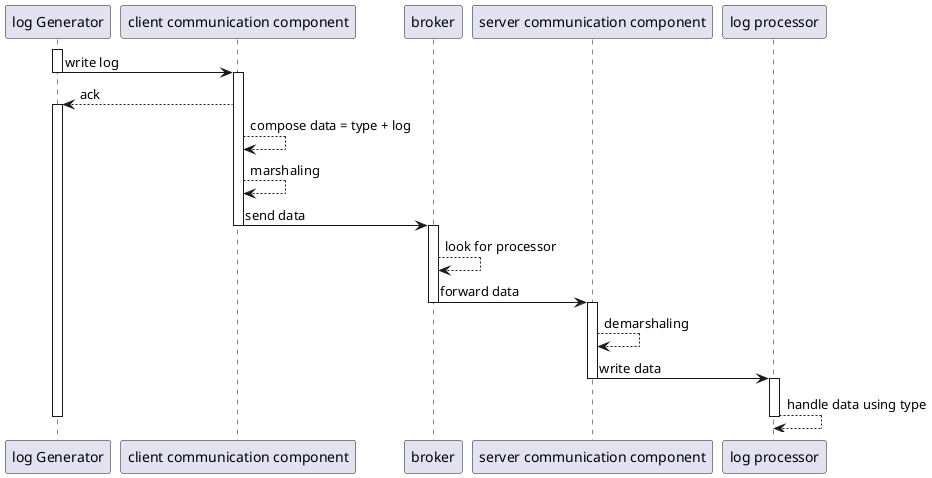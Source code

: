 @startuml
skinparam linetype polyline
skinparam linetype ortho

skinparam defaultFontName "Fira Code Retina"

participant "log Generator" as lg
participant "client communication component" as ccc
participant "broker" as brk
participant "server communication component" as scc
participant "log processor" as lp

activate lg
lg -> ccc : write log
deactivate lg
activate ccc
ccc --> lg : ack
activate lg
ccc --> ccc : compose data = type + log
ccc --> ccc : marshaling
ccc -> brk : send data
deactivate ccc
activate brk
brk --> brk : look for processor
brk -> scc : forward data
deactivate brk
activate scc
scc --> scc : demarshaling
scc -> lp : write data
deactivate scc
activate lp
lp --> lp : handle data using type
deactivate lp
deactivate lg
@enduml